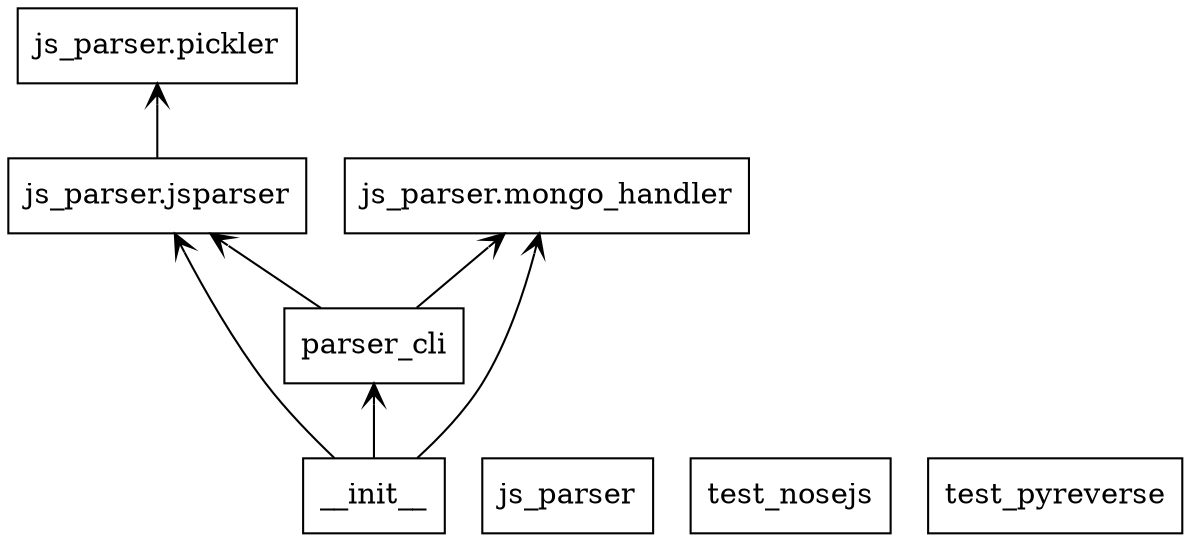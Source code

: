 digraph "packages_classes" {
charset="utf-8"
rankdir=BT
"0" [label="__init__", shape="box"];
"1" [label="js_parser", shape="box"];
"2" [label="js_parser.jsparser", shape="box"];
"3" [label="js_parser.mongo_handler", shape="box"];
"4" [label="js_parser.pickler", shape="box"];
"5" [label="parser_cli", shape="box"];
"6" [label="test_nosejs", shape="box"];
"7" [label="test_pyreverse", shape="box"];
"0" -> "2" [arrowhead="open", arrowtail="none"];
"0" -> "3" [arrowhead="open", arrowtail="none"];
"0" -> "5" [arrowhead="open", arrowtail="none"];
"2" -> "4" [arrowhead="open", arrowtail="none"];
"5" -> "2" [arrowhead="open", arrowtail="none"];
"5" -> "3" [arrowhead="open", arrowtail="none"];
}
